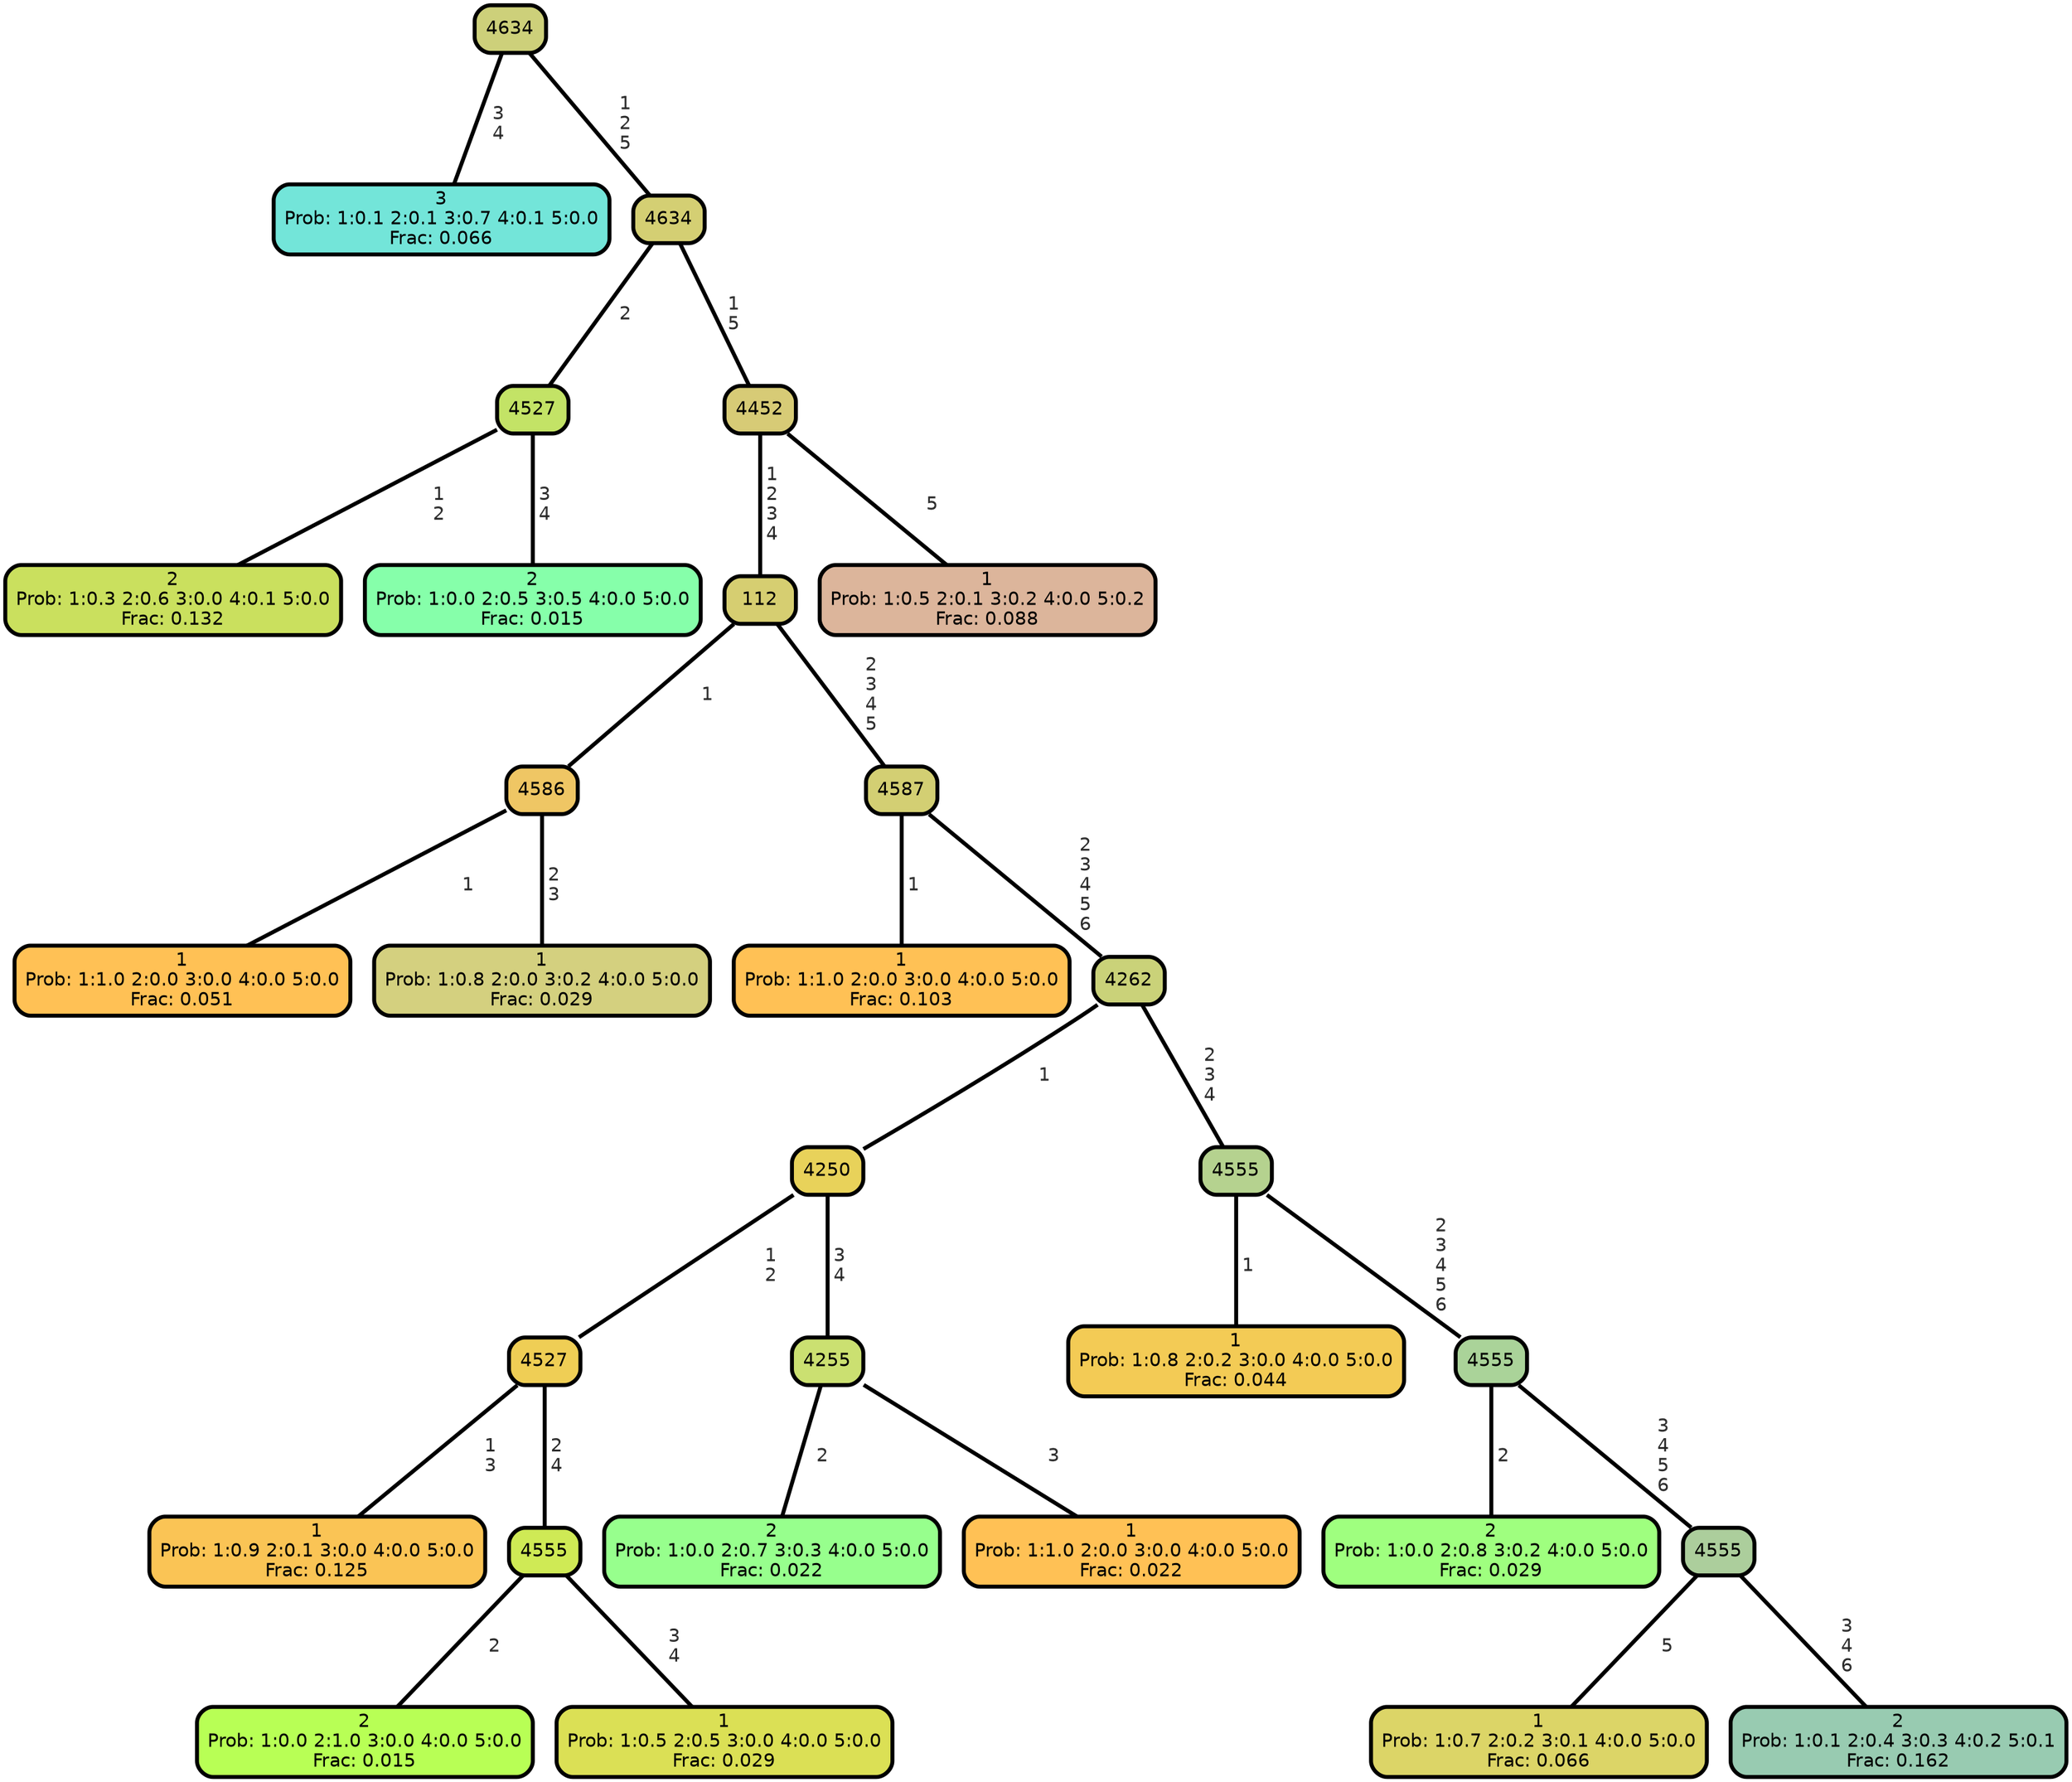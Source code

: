 graph Tree {
node [shape=box, style="filled, rounded",color="black",penwidth="3",fontcolor="black",                 fontname=helvetica] ;
graph [ranksep="0 equally", splines=straight,                 bgcolor=transparent, dpi=200] ;
edge [fontname=helvetica, fontweight=bold,fontcolor=grey14,color=black] ;
0 [label="3
Prob: 1:0.1 2:0.1 3:0.7 4:0.1 5:0.0
Frac: 0.066", fillcolor="#73e5d9"] ;
1 [label="4634", fillcolor="#cdd07a"] ;
2 [label="2
Prob: 1:0.3 2:0.6 3:0.0 4:0.1 5:0.0
Frac: 0.132", fillcolor="#cae05e"] ;
3 [label="4527", fillcolor="#c3e366"] ;
4 [label="2
Prob: 1:0.0 2:0.5 3:0.5 4:0.0 5:0.0
Frac: 0.015", fillcolor="#86ffaa"] ;
5 [label="4634", fillcolor="#d4cf73"] ;
6 [label="1
Prob: 1:1.0 2:0.0 3:0.0 4:0.0 5:0.0
Frac: 0.051", fillcolor="#ffc155"] ;
7 [label="4586", fillcolor="#efc664"] ;
8 [label="1
Prob: 1:0.8 2:0.0 3:0.2 4:0.0 5:0.0
Frac: 0.029", fillcolor="#d4d07f"] ;
9 [label="112", fillcolor="#d6ce71"] ;
10 [label="1
Prob: 1:1.0 2:0.0 3:0.0 4:0.0 5:0.0
Frac: 0.103", fillcolor="#ffc155"] ;
11 [label="4587", fillcolor="#d3cf73"] ;
12 [label="1
Prob: 1:0.9 2:0.1 3:0.0 4:0.0 5:0.0
Frac: 0.125", fillcolor="#fac455"] ;
13 [label="4527", fillcolor="#efce55"] ;
14 [label="2
Prob: 1:0.0 2:1.0 3:0.0 4:0.0 5:0.0
Frac: 0.015", fillcolor="#b8ff55"] ;
15 [label="4555", fillcolor="#cfea55"] ;
16 [label="1
Prob: 1:0.5 2:0.5 3:0.0 4:0.0 5:0.0
Frac: 0.029", fillcolor="#dbe055"] ;
17 [label="4250", fillcolor="#e8d25a"] ;
18 [label="2
Prob: 1:0.0 2:0.7 3:0.3 4:0.0 5:0.0
Frac: 0.022", fillcolor="#97ff8d"] ;
19 [label="4255", fillcolor="#cbe071"] ;
20 [label="1
Prob: 1:1.0 2:0.0 3:0.0 4:0.0 5:0.0
Frac: 0.022", fillcolor="#ffc155"] ;
21 [label="4262", fillcolor="#cad279"] ;
22 [label="1
Prob: 1:0.8 2:0.2 3:0.0 4:0.0 5:0.0
Frac: 0.044", fillcolor="#f3cb55"] ;
23 [label="4555", fillcolor="#b5d28f"] ;
24 [label="2
Prob: 1:0.0 2:0.8 3:0.2 4:0.0 5:0.0
Frac: 0.029", fillcolor="#9fff7f"] ;
25 [label="4555", fillcolor="#aad399"] ;
26 [label="1
Prob: 1:0.7 2:0.2 3:0.1 4:0.0 5:0.0
Frac: 0.066", fillcolor="#dcd567"] ;
27 [label="4555", fillcolor="#acce9c"] ;
28 [label="2
Prob: 1:0.1 2:0.4 3:0.3 4:0.2 5:0.1
Frac: 0.162", fillcolor="#98cbb1"] ;
29 [label="4452", fillcolor="#d7cb76"] ;
30 [label="1
Prob: 1:0.5 2:0.1 3:0.2 4:0.0 5:0.2
Frac: 0.088", fillcolor="#dcb59b"] ;
1 -- 0 [label=" 3\n 4",penwidth=3] ;
1 -- 5 [label=" 1\n 2\n 5",penwidth=3] ;
3 -- 2 [label=" 1\n 2",penwidth=3] ;
3 -- 4 [label=" 3\n 4",penwidth=3] ;
5 -- 3 [label=" 2",penwidth=3] ;
5 -- 29 [label=" 1\n 5",penwidth=3] ;
7 -- 6 [label=" 1",penwidth=3] ;
7 -- 8 [label=" 2\n 3",penwidth=3] ;
9 -- 7 [label=" 1",penwidth=3] ;
9 -- 11 [label=" 2\n 3\n 4\n 5",penwidth=3] ;
11 -- 10 [label=" 1",penwidth=3] ;
11 -- 21 [label=" 2\n 3\n 4\n 5\n 6",penwidth=3] ;
13 -- 12 [label=" 1\n 3",penwidth=3] ;
13 -- 15 [label=" 2\n 4",penwidth=3] ;
15 -- 14 [label=" 2",penwidth=3] ;
15 -- 16 [label=" 3\n 4",penwidth=3] ;
17 -- 13 [label=" 1\n 2",penwidth=3] ;
17 -- 19 [label=" 3\n 4",penwidth=3] ;
19 -- 18 [label=" 2",penwidth=3] ;
19 -- 20 [label=" 3",penwidth=3] ;
21 -- 17 [label=" 1",penwidth=3] ;
21 -- 23 [label=" 2\n 3\n 4",penwidth=3] ;
23 -- 22 [label=" 1",penwidth=3] ;
23 -- 25 [label=" 2\n 3\n 4\n 5\n 6",penwidth=3] ;
25 -- 24 [label=" 2",penwidth=3] ;
25 -- 27 [label=" 3\n 4\n 5\n 6",penwidth=3] ;
27 -- 26 [label=" 5",penwidth=3] ;
27 -- 28 [label=" 3\n 4\n 6",penwidth=3] ;
29 -- 9 [label=" 1\n 2\n 3\n 4",penwidth=3] ;
29 -- 30 [label=" 5",penwidth=3] ;
{rank = same;}}
